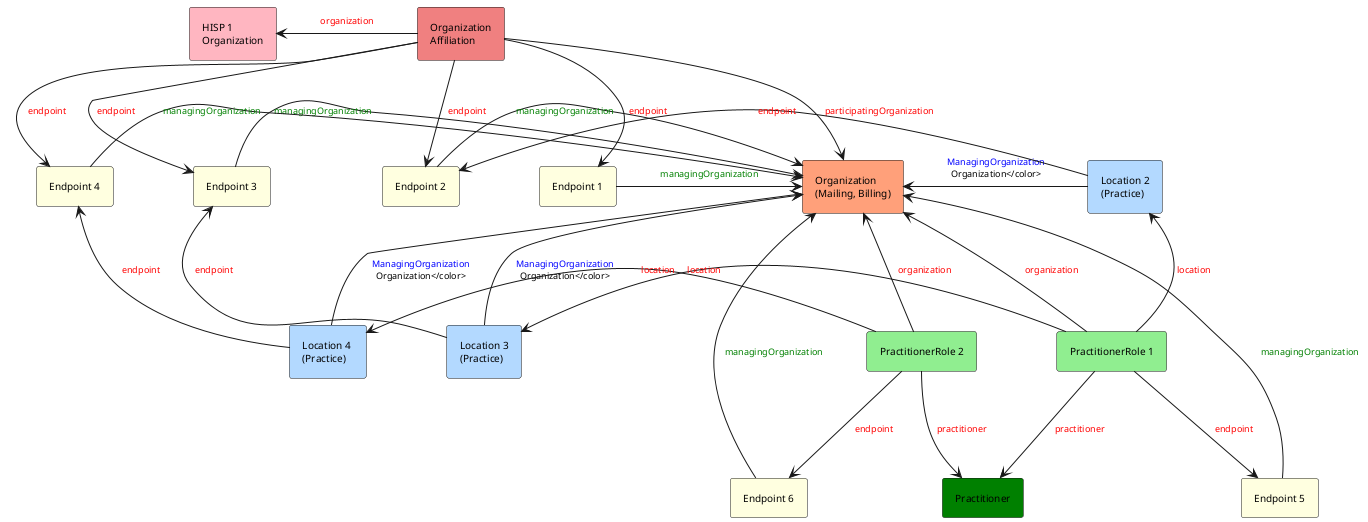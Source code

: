@startuml
!define PRACTICE_COLOR #B3D9FF
!define ORG_COLOR #FFFFFF
!define ENDPOINT_COLOR #F0F0F0

skinparam defaultFontSize 11
skinparam rectangleFontSize 10
skinparam arrowFontSize 9
skinparam padding 3
skinparam nodesep 80
skinparam ranksep 80

' Top Level - Organizations
rectangle "HISP 1\nOrganization" as HISP1 #LightPink
rectangle "Organization\nAffiliation" as OrgAff #LightCoral
rectangle "Organization\n(Mailing, Billing)" as OrgMain #LightSalmon
' Locations
rectangle "Location 2\n(Practice)" as Loc1 PRACTICE_COLOR
rectangle "Location 3\n(Practice)" as Loc2 PRACTICE_COLOR
'rectangle "Location\n(Practice)" as Loc3 PRACTICE_COLOR
rectangle "Location 4 \n(Practice)" as Loc4 PRACTICE_COLOR

' Practitioner Roles and Practitioner
rectangle "PractitionerRole 1" as PR1 #LightGreen
rectangle "PractitionerRole 2" as PR2 #LightGreen
rectangle "Practitioner" as Prac #Green

' Endpoints
rectangle "Endpoint 1" as EP1 #LightYellow
rectangle "Endpoint 2" as EP2 #LightYellow
rectangle "Endpoint 3" as EP3 #LightYellow
' rectangle "Endpoint 4" as EP4 #LightYellow
rectangle "Endpoint 4" as EP5 #LightYellow
rectangle "Endpoint 5" as EP6 #LightYellow
rectangle "Endpoint 6" as EP7 #LightYellow

' Organizational Structure (Top Level)
HISP1 <-r- OrgAff : <color:red>organization</color>
OrgAff -r-> OrgMain : <color:red>participatingOrganization</color>
' OrgAff -d-> OrgMain : <color:green>managingOrganization</color>

' Organization Affiliation to Endpoints
OrgAff -d-> EP1 : <color:red>endpoint</color>
OrgAff -d-> EP2 : <color:red>endpoint</color>
OrgAff -d-> EP3 : <color:red>endpoint</color>
' OrgAff -d-> EP4 : <color:red>endpoint</color>
OrgAff -d-> EP5 : <color:red>endpoint</color>

' Endpoints to Main Organization
EP1 -r-> OrgMain : <color:green>managingOrganization</color>
EP2 -r-> OrgMain : <color:green>managingOrganization</color>
EP3 -r-> OrgMain : <color:green>managingOrganization</color>
' EP4 -r-> OrgMain : <color:red>managingOrganization</color>
EP5 -r-> OrgMain : <color:green>managingOrganization</color>

' Organization to Locations
OrgMain <-r- Loc1 : <color:blue>ManagingOrganization\nOrganization</color>
OrgMain <-d- Loc2 : <color:blue>ManagingOrganization\nOrganization</color>
' OrgMain -d-> Loc3 : <color:red>Managing\nOrganization</color>
OrgMain <-d- Loc4 : <color:blue>ManagingOrganization\nOrganization</color>

' Locations to PractitionerRoles
Loc1 <-r- PR1 : <color:red>location</color>
Loc2 <-r- PR1 : <color:red>location</color>
Loc4 <-r- PR2 : <color:red>location</color>

' Locations to Endpoints
Loc1 -l-> EP2 : <color:red>endpoint</color>
Loc2 -l-> EP3 : <color:red>endpoint</color>
' Loc3 -l-> EP4 : <color:red>endpoint</color>
Loc4 -l-> EP5 : <color:red>endpoint</color>

' PractitionerRoles to Endpoints
PR1 -d-> EP6 : <color:red>endpoint</color>
PR2 -d-> EP7 : <color:red>endpoint</color>

' PractitionerRoles to Practitioner
PR1 -d-> Prac : <color:red>practitioner</color>
PR2 -d-> Prac : <color:red>practitioner</color>

' PractitionerRoles to Organization
PR1 -u-> OrgMain : <color:red>organization</color>
PR2 -u-> OrgMain : <color:red>organization</color>

' endpoint to managing organization
EP6 -r-> OrgMain : <color:green>managingOrganization</color>
EP7 -r-> OrgMain : <color:green>managingOrganization</color>

@enduml